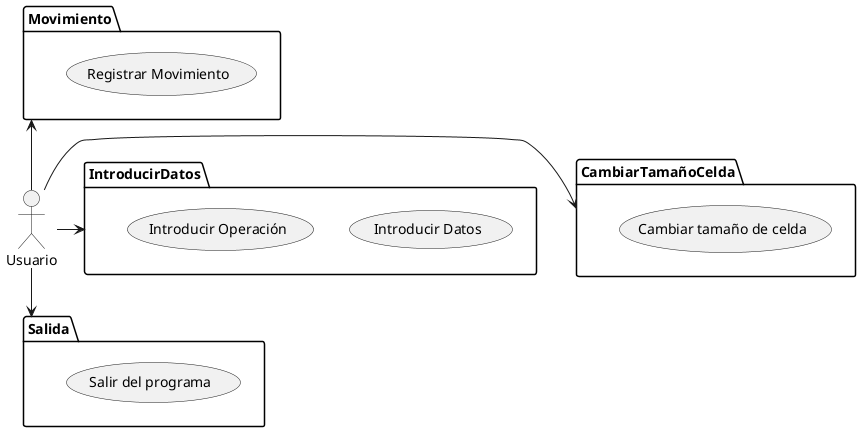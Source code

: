 @startuml casos 

actor Usuario

package Movimiento{
    usecase "Registrar Movimiento" as UC1
}

package Salida{
    usecase "Salir del programa" as UC4
}

package IntroducirDatos{
    usecase "Introducir Datos" as UC2
    usecase "Introducir Operación" as UC3
}

package CambiarTamañoCelda{
    usecase "Cambiar tamaño de celda" as UC5
}

Usuario -up-> Movimiento
Usuario -down-> Salida
Usuario -right-> IntroducirDatos
Usuario -left-> CambiarTamañoCelda

@enduml